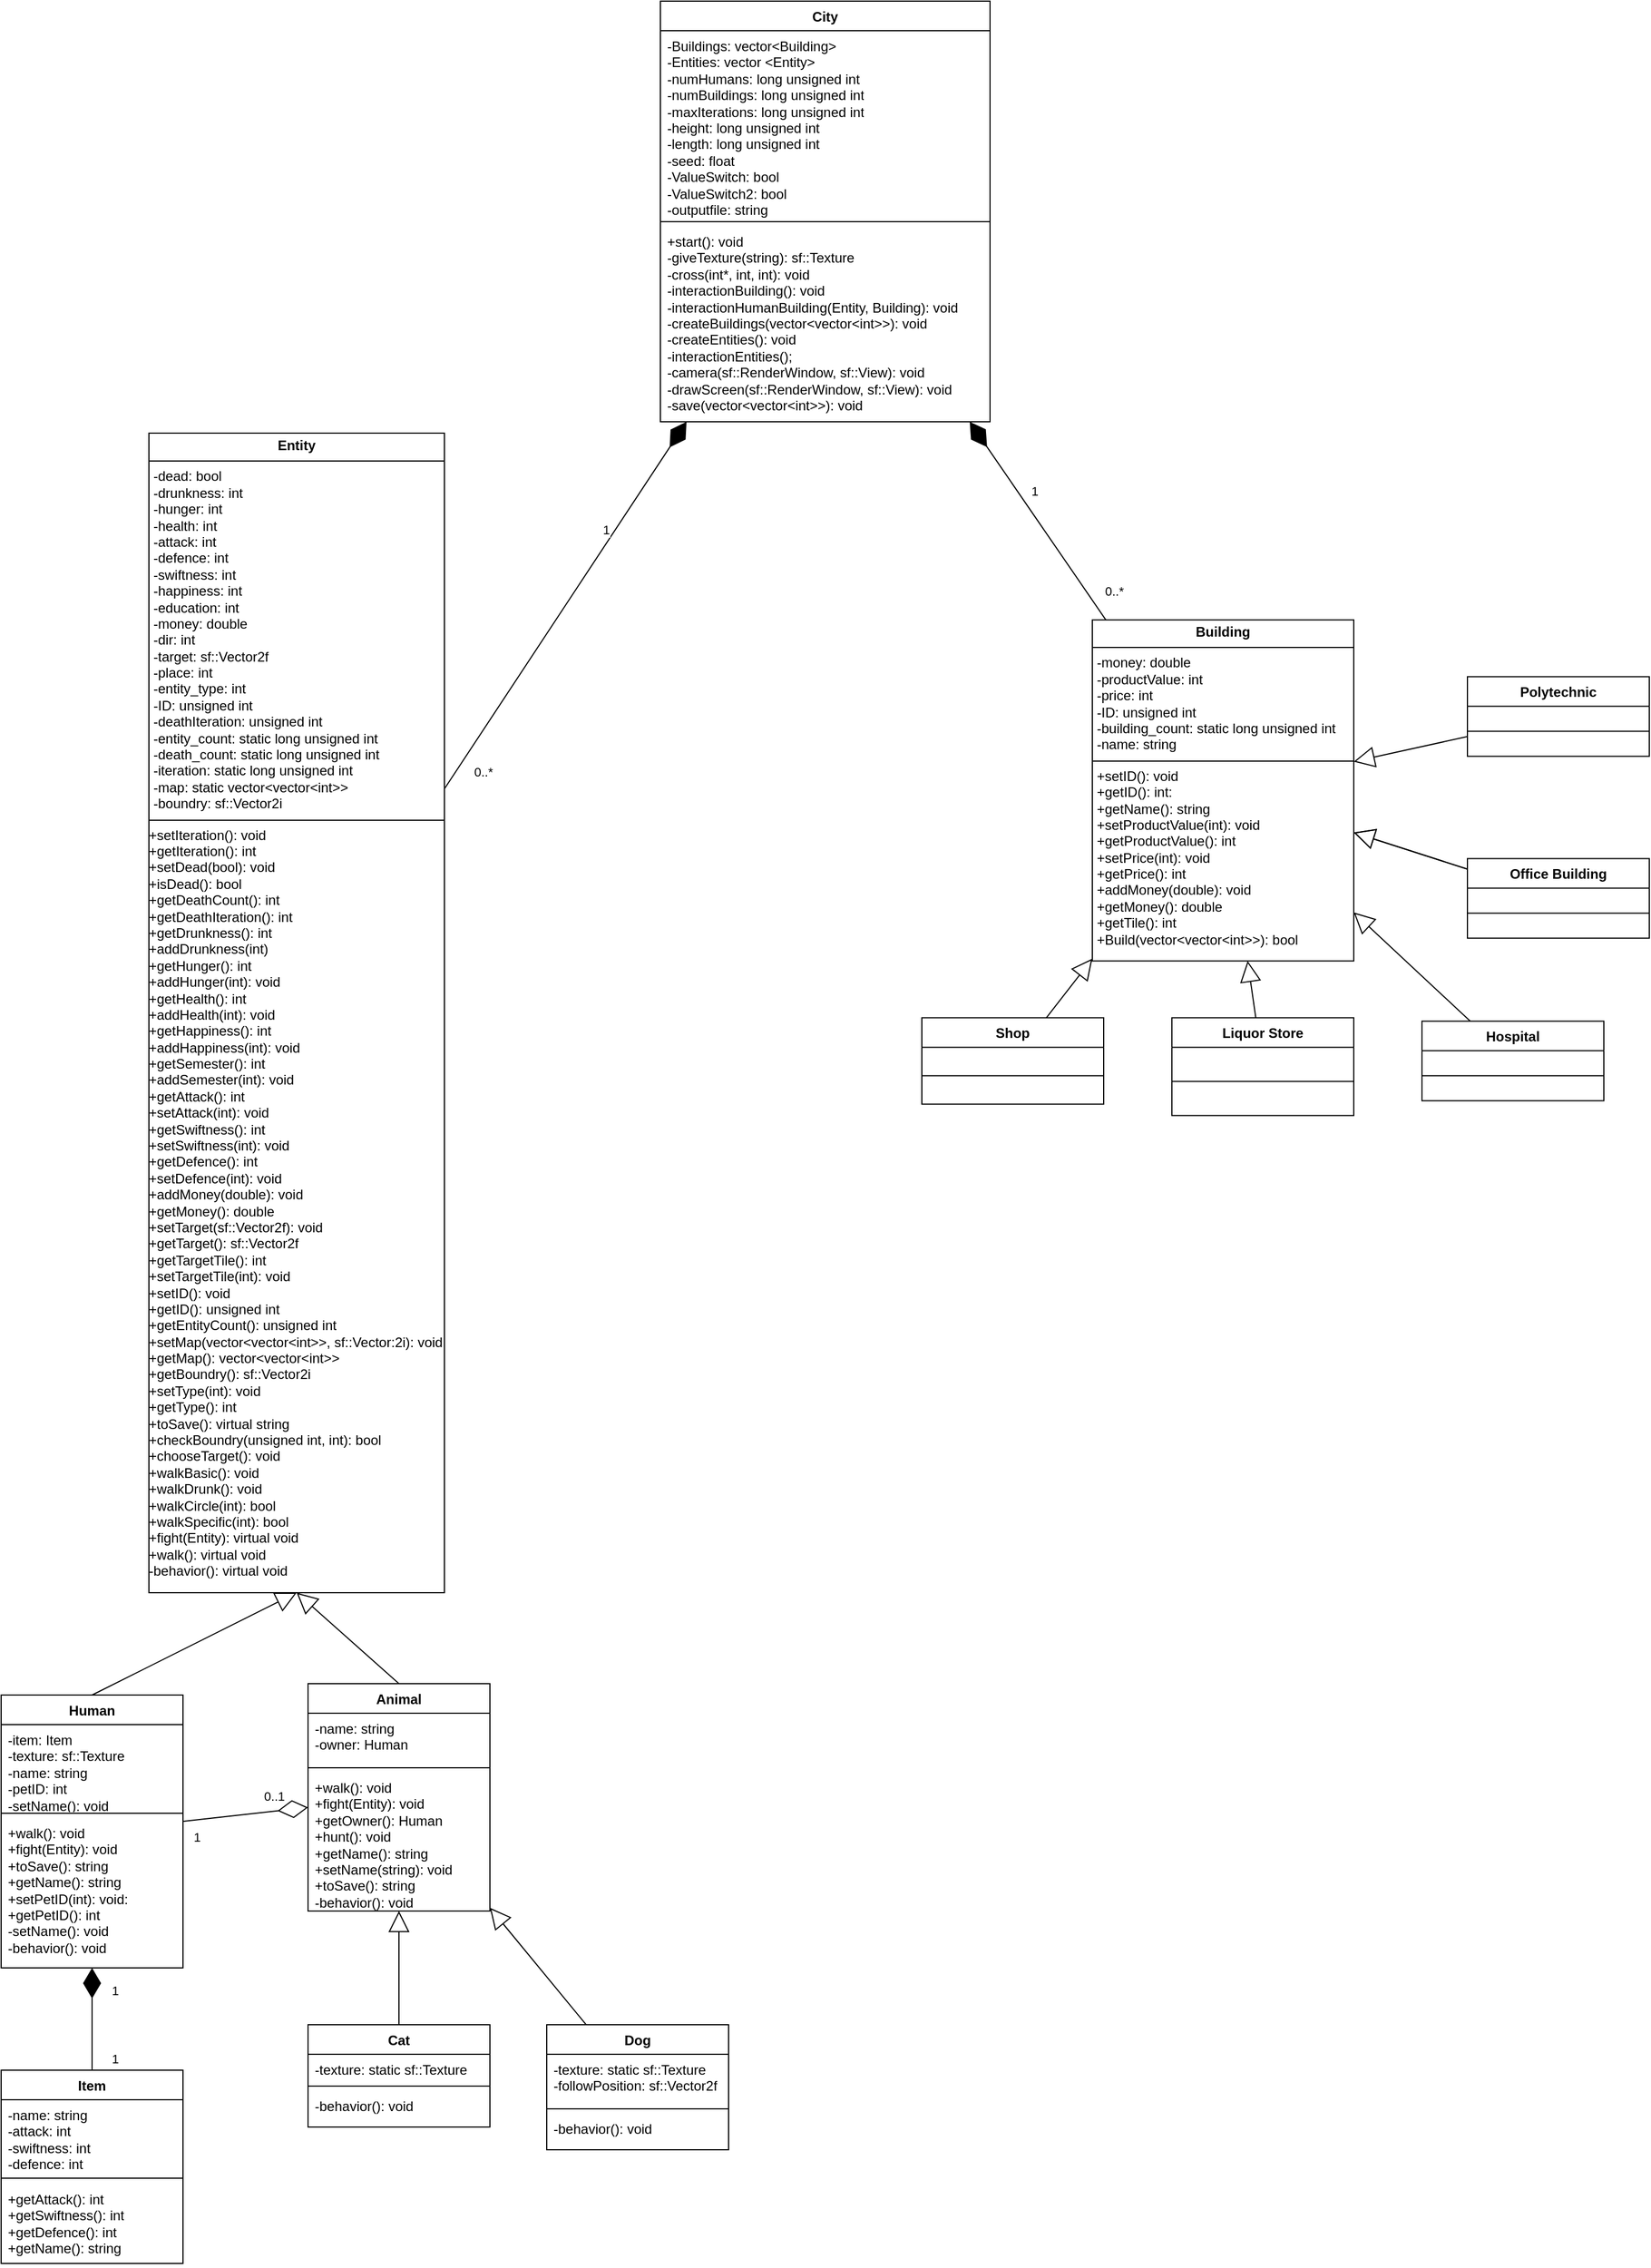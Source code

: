 <mxfile version="27.1.3">
  <diagram name="Strona-1" id="WqWr7oj8qtDDQA3n6tPj">
    <mxGraphModel dx="2084" dy="1318" grid="1" gridSize="10" guides="1" tooltips="1" connect="1" arrows="1" fold="1" page="1" pageScale="1" pageWidth="850" pageHeight="1100" math="0" shadow="0">
      <root>
        <mxCell id="0" />
        <mxCell id="1" parent="0" />
        <mxCell id="xyBOYaujfPxP_l2banWX-1" value="City" style="swimlane;fontStyle=1;align=center;verticalAlign=top;childLayout=stackLayout;horizontal=1;startSize=26;horizontalStack=0;resizeParent=1;resizeParentMax=0;resizeLast=0;collapsible=1;marginBottom=0;whiteSpace=wrap;html=1;" parent="1" vertex="1">
          <mxGeometry x="700" y="30" width="290" height="370" as="geometry">
            <mxRectangle x="560" y="120" width="100" height="30" as="alternateBounds" />
          </mxGeometry>
        </mxCell>
        <mxCell id="xyBOYaujfPxP_l2banWX-2" value="&lt;div&gt;&lt;div&gt;-Buildings: vector&amp;lt;Building&amp;gt;&lt;/div&gt;&lt;div&gt;&lt;div&gt;-Entities: vector &amp;lt;Entity&amp;gt;&lt;/div&gt;&lt;div&gt;-numHumans: long unsigned int&lt;/div&gt;&lt;div&gt;&lt;div&gt;-numBuildings: long unsigned int&lt;/div&gt;&lt;div&gt;&lt;div&gt;-maxIterations: long unsigned int&lt;/div&gt;&lt;div&gt;&lt;div&gt;-height: long unsigned int&lt;/div&gt;&lt;div&gt;&lt;div&gt;-length: long unsigned int&lt;/div&gt;-seed: float&lt;/div&gt;&lt;div&gt;-ValueSwitch: bool&lt;/div&gt;&lt;div&gt;-ValueSwitch2: bool&lt;/div&gt;&lt;div&gt;-outputfile: string&lt;/div&gt;&lt;/div&gt;&lt;/div&gt;&lt;/div&gt;&lt;/div&gt;&lt;/div&gt;" style="text;strokeColor=none;fillColor=none;align=left;verticalAlign=top;spacingLeft=4;spacingRight=4;overflow=hidden;rotatable=0;points=[[0,0.5],[1,0.5]];portConstraint=eastwest;whiteSpace=wrap;html=1;" parent="xyBOYaujfPxP_l2banWX-1" vertex="1">
          <mxGeometry y="26" width="290" height="164" as="geometry" />
        </mxCell>
        <mxCell id="xyBOYaujfPxP_l2banWX-3" value="" style="line;strokeWidth=1;fillColor=none;align=left;verticalAlign=middle;spacingTop=-1;spacingLeft=3;spacingRight=3;rotatable=0;labelPosition=right;points=[];portConstraint=eastwest;strokeColor=inherit;" parent="xyBOYaujfPxP_l2banWX-1" vertex="1">
          <mxGeometry y="190" width="290" height="8" as="geometry" />
        </mxCell>
        <mxCell id="xyBOYaujfPxP_l2banWX-4" value="&lt;div&gt;+start(): void&lt;/div&gt;&lt;div&gt;-giveTexture(string): sf::Texture&lt;/div&gt;&lt;div&gt;-cross(int*, int, int): void&lt;/div&gt;&lt;div&gt;-interactionBuilding(): void&lt;/div&gt;&lt;div&gt;-interactionHumanBuilding(Entity, Building): void&lt;/div&gt;&lt;div&gt;&lt;div&gt;-createBuildings(vector&amp;lt;vector&amp;lt;int&amp;gt;&amp;gt;): void&lt;/div&gt;&lt;div&gt;-createEntities(): void&lt;/div&gt;&lt;div&gt;-interactionEntities();&lt;/div&gt;&lt;/div&gt;&lt;div&gt;-camera(sf::RenderWindow, sf::View): void&lt;/div&gt;&lt;div&gt;-drawScreen(sf::RenderWindow, sf::View): void&lt;/div&gt;&lt;div&gt;-&lt;span class=&quot;html-span xdj266r x11i5rnm xat24cr x1mh8g0r xexx8yu x4uap5 x18d9i69 xkhd6sd x1hl2dhg x16tdsg8 x1vvkbs x4k7w5x x1h91t0o x1h9r5lt x1jfb8zj xv2umb2 x1beo9mf xaigb6o x12ejxvf x3igimt xarpa2k xedcshv x1lytzrv x1t2pt76 x7ja8zs x1qrby5j&quot;&gt;&lt;span dir=&quot;auto&quot; style=&quot;----base-line-clamp-line-height: 20.0px; --lineHeight: 20.0px;&quot; class=&quot;x1lliihq x1plvlek xryxfnj x1n2onr6 x1ji0vk5 x18bv5gf x193iq5w xeuugli x13faqbe x1vvkbs x1s928wv xhkezso x1gmr53x x1cpjm7i x1fgarty x1943h6x x1xmvt09 x6prxxf x1fcty0u xnba3h0 xudqn12 x3x7a5m xq9mrsl&quot;&gt;save(&lt;/span&gt;&lt;/span&gt;vector&amp;lt;vector&amp;lt;int&amp;gt;&amp;gt;&lt;span class=&quot;html-span xdj266r x11i5rnm xat24cr x1mh8g0r xexx8yu x4uap5 x18d9i69 xkhd6sd x1hl2dhg x16tdsg8 x1vvkbs x4k7w5x x1h91t0o x1h9r5lt x1jfb8zj xv2umb2 x1beo9mf xaigb6o x12ejxvf x3igimt xarpa2k xedcshv x1lytzrv x1t2pt76 x7ja8zs x1qrby5j&quot;&gt;&lt;span dir=&quot;auto&quot; style=&quot;----base-line-clamp-line-height: 20.0px; --lineHeight: 20.0px;&quot; class=&quot;x1lliihq x1plvlek xryxfnj x1n2onr6 x1ji0vk5 x18bv5gf x193iq5w xeuugli x13faqbe x1vvkbs x1s928wv xhkezso x1gmr53x x1cpjm7i x1fgarty x1943h6x x1xmvt09 x6prxxf x1fcty0u xnba3h0 xudqn12 x3x7a5m xq9mrsl&quot;&gt;): void&lt;/span&gt;&lt;/span&gt;&lt;/div&gt;&lt;div&gt;&lt;span class=&quot;html-span xdj266r x11i5rnm xat24cr x1mh8g0r xexx8yu x4uap5 x18d9i69 xkhd6sd x1hl2dhg x16tdsg8 x1vvkbs x4k7w5x x1h91t0o x1h9r5lt x1jfb8zj xv2umb2 x1beo9mf xaigb6o x12ejxvf x3igimt xarpa2k xedcshv x1lytzrv x1t2pt76 x7ja8zs x1qrby5j&quot;&gt;&lt;span dir=&quot;auto&quot; style=&quot;----base-line-clamp-line-height: 20.0px; --lineHeight: 20.0px;&quot; class=&quot;x1lliihq x1plvlek xryxfnj x1n2onr6 x1ji0vk5 x18bv5gf x193iq5w xeuugli x13faqbe x1vvkbs x1s928wv xhkezso x1gmr53x x1cpjm7i x1fgarty x1943h6x x1xmvt09 x6prxxf x1fcty0u xnba3h0 xudqn12 x3x7a5m xq9mrsl&quot;&gt;&lt;br&gt;&lt;/span&gt;&lt;/span&gt;&lt;/div&gt;&lt;div&gt;&lt;br&gt;&lt;/div&gt;" style="text;strokeColor=none;fillColor=none;align=left;verticalAlign=top;spacingLeft=4;spacingRight=4;overflow=hidden;rotatable=0;points=[[0,0.5],[1,0.5]];portConstraint=eastwest;whiteSpace=wrap;html=1;" parent="xyBOYaujfPxP_l2banWX-1" vertex="1">
          <mxGeometry y="198" width="290" height="172" as="geometry" />
        </mxCell>
        <mxCell id="xyBOYaujfPxP_l2banWX-5" value="&lt;p style=&quot;margin:0px;margin-top:4px;text-align:center;&quot;&gt;&lt;b&gt;Entity&lt;/b&gt;&lt;/p&gt;&lt;hr size=&quot;1&quot; style=&quot;border-style:solid;&quot;&gt;&lt;p style=&quot;margin: 0px 0px 0px 4px;&quot;&gt;-dead: bool&lt;/p&gt;&lt;p style=&quot;margin: 0px 0px 0px 4px;&quot;&gt;-drunkness: int&lt;/p&gt;&lt;p style=&quot;margin: 0px 0px 0px 4px;&quot;&gt;-hunger: int&lt;/p&gt;&lt;p style=&quot;margin: 0px 0px 0px 4px;&quot;&gt;-health: int&lt;/p&gt;&lt;p style=&quot;margin: 0px 0px 0px 4px;&quot;&gt;-attack: int&lt;/p&gt;&lt;p style=&quot;margin: 0px 0px 0px 4px;&quot;&gt;-defence: int&lt;/p&gt;&lt;p style=&quot;margin: 0px 0px 0px 4px;&quot;&gt;-swiftness: int&lt;/p&gt;&lt;p style=&quot;margin: 0px 0px 0px 4px;&quot;&gt;-happiness: int&lt;/p&gt;&lt;p style=&quot;margin: 0px 0px 0px 4px;&quot;&gt;-education: int&lt;/p&gt;&lt;p style=&quot;margin: 0px 0px 0px 4px;&quot;&gt;-money: double&lt;/p&gt;&lt;p style=&quot;margin: 0px 0px 0px 4px;&quot;&gt;-dir: int&lt;/p&gt;&lt;p style=&quot;margin: 0px 0px 0px 4px;&quot;&gt;-target: sf::Vector2f&lt;/p&gt;&lt;p style=&quot;margin: 0px 0px 0px 4px;&quot;&gt;-place: int&lt;/p&gt;&lt;p style=&quot;margin: 0px 0px 0px 4px;&quot;&gt;-entity_type: int&lt;/p&gt;&lt;p style=&quot;margin: 0px 0px 0px 4px;&quot;&gt;-ID: unsigned int&lt;/p&gt;&lt;p style=&quot;margin: 0px 0px 0px 4px;&quot;&gt;-deathIteration: unsigned int&lt;/p&gt;&lt;p style=&quot;margin: 0px 0px 0px 4px;&quot;&gt;-entity_count: static long unsigned int&lt;/p&gt;&lt;p style=&quot;margin: 0px 0px 0px 4px;&quot;&gt;-death_count: static long unsigned int&lt;/p&gt;&lt;p style=&quot;margin: 0px 0px 0px 4px;&quot;&gt;-iteration: static long unsigned int&lt;/p&gt;&lt;p style=&quot;margin: 0px 0px 0px 4px;&quot;&gt;-map: static vector&amp;lt;vector&amp;lt;int&amp;gt;&amp;gt;&lt;/p&gt;&lt;p style=&quot;margin: 0px 0px 0px 4px;&quot;&gt;-boundry: sf::Vector2i&lt;/p&gt;&lt;hr size=&quot;1&quot; style=&quot;border-style:solid;&quot;&gt;&lt;div&gt;+setIteration(): void&lt;/div&gt;&lt;div&gt;+getIteration(): int&lt;/div&gt;&lt;div&gt;+setDead(bool): void&lt;/div&gt;&lt;div&gt;+isDead(): bool&lt;/div&gt;&lt;div&gt;+getDeathCount(): int&lt;/div&gt;&lt;div&gt;+getDeathIteration(): int&lt;/div&gt;&lt;div&gt;+getDrunkness(): int&lt;/div&gt;&lt;div&gt;+addDrunkness(int)&lt;/div&gt;&lt;div&gt;+getHunger(): int&lt;/div&gt;&lt;div&gt;+addHunger(int): void&lt;/div&gt;&lt;div&gt;+getHealth(): int&lt;/div&gt;&lt;div&gt;+addHealth(int): void&lt;/div&gt;&lt;div&gt;+getHappiness(): int&lt;/div&gt;&lt;div&gt;+addHappiness(int): void&lt;/div&gt;&lt;div&gt;+getSemester(): int&lt;/div&gt;&lt;div&gt;+addSemester(int): void&lt;/div&gt;&lt;div&gt;+getAttack(): int&lt;/div&gt;&lt;div&gt;+setAttack(int): void&lt;/div&gt;&lt;div&gt;+getSwiftness(): int&lt;/div&gt;&lt;div&gt;+setSwiftness(int): void&lt;/div&gt;&lt;div&gt;+getDefence(): int&lt;/div&gt;&lt;div&gt;+setDefence(int): void&lt;/div&gt;&lt;div&gt;+addMoney(double): void&lt;/div&gt;&lt;div&gt;+getMoney(): double&lt;/div&gt;&lt;div&gt;&lt;div&gt;+setTarget(&lt;span style=&quot;background-color: transparent; color: light-dark(rgb(0, 0, 0), rgb(255, 255, 255));&quot;&gt;&lt;/span&gt;&lt;span style=&quot;background-color: transparent; color: light-dark(rgb(0, 0, 0), rgb(255, 255, 255));&quot;&gt;sf::Vector2f&lt;/span&gt;): void&lt;/div&gt;&lt;div&gt;+getTarget(): sf::Vector2f&lt;/div&gt;&lt;div&gt;+getTargetTile(): int&lt;/div&gt;&lt;div&gt;+setTargetTile(int): void&lt;/div&gt;&lt;div&gt;+setID(): void&lt;/div&gt;&lt;div&gt;+getID(): unsigned int&lt;/div&gt;&lt;div&gt;+getEntityCount(): unsigned int&lt;/div&gt;&lt;div&gt;+setMap(vector&amp;lt;vector&amp;lt;int&amp;gt;&amp;gt;, sf::Vector:2i): void&lt;/div&gt;+getMap(): vector&amp;lt;vector&amp;lt;int&amp;gt;&amp;gt;&lt;/div&gt;&lt;div&gt;+getBoundry(): sf::Vector2i&lt;/div&gt;&lt;div&gt;+setType(int): void&lt;/div&gt;&lt;div&gt;+getType(): int&lt;/div&gt;&lt;div&gt;+toSave(): virtual string&lt;/div&gt;&lt;div&gt;+checkBoundry(unsigned int, int): bool&lt;/div&gt;&lt;div&gt;+chooseTarget(): void&lt;/div&gt;&lt;div&gt;+walkBasic(): void&lt;/div&gt;&lt;div&gt;+walkDrunk(): void&lt;/div&gt;&lt;div&gt;+walkCircle(int): bool&lt;/div&gt;&lt;div&gt;+walkSpecific(int): bool&lt;/div&gt;&lt;div&gt;+fight(Entity): virtual void&lt;br&gt;+walk(): virtual void&lt;/div&gt;&lt;div&gt;-behavior(): virtual void&lt;/div&gt;" style="verticalAlign=top;align=left;overflow=fill;html=1;whiteSpace=wrap;" parent="1" vertex="1">
          <mxGeometry x="250" y="410" width="260" height="1020" as="geometry" />
        </mxCell>
        <mxCell id="xyBOYaujfPxP_l2banWX-6" value="&lt;p style=&quot;margin:0px;margin-top:4px;text-align:center;&quot;&gt;&lt;b&gt;Building&lt;/b&gt;&lt;/p&gt;&lt;hr size=&quot;1&quot; style=&quot;border-style:solid;&quot;&gt;&lt;p style=&quot;margin:0px;margin-left:4px;&quot;&gt;-money: double&lt;/p&gt;&lt;p style=&quot;margin:0px;margin-left:4px;&quot;&gt;-productValue: int&lt;/p&gt;&lt;p style=&quot;margin:0px;margin-left:4px;&quot;&gt;-price: int&lt;/p&gt;&lt;p style=&quot;margin:0px;margin-left:4px;&quot;&gt;-ID: unsigned int&lt;/p&gt;&lt;p style=&quot;margin:0px;margin-left:4px;&quot;&gt;-building_count: static long unsigned int&lt;/p&gt;&lt;p style=&quot;margin:0px;margin-left:4px;&quot;&gt;-name: string&lt;/p&gt;&lt;p style=&quot;margin:0px;margin-left:4px;&quot;&gt;&lt;/p&gt;&lt;hr size=&quot;1&quot; style=&quot;border-style:solid;&quot;&gt;&lt;p style=&quot;margin:0px;margin-left:4px;&quot;&gt;+setID(): void&lt;/p&gt;&lt;p style=&quot;margin:0px;margin-left:4px;&quot;&gt;+getID(): int:&lt;/p&gt;&lt;p style=&quot;margin:0px;margin-left:4px;&quot;&gt;+getName(): string&lt;/p&gt;&lt;p style=&quot;margin:0px;margin-left:4px;&quot;&gt;+setProductValue(int): void&lt;/p&gt;&lt;p style=&quot;margin:0px;margin-left:4px;&quot;&gt;+getProductValue(): int&lt;/p&gt;&lt;p style=&quot;margin:0px;margin-left:4px;&quot;&gt;+setPrice(int): void&lt;/p&gt;&lt;p style=&quot;margin:0px;margin-left:4px;&quot;&gt;+getPrice(): int&lt;/p&gt;&lt;p style=&quot;margin:0px;margin-left:4px;&quot;&gt;+addMoney(double): void&lt;/p&gt;&lt;p style=&quot;margin:0px;margin-left:4px;&quot;&gt;+getMoney(): double&lt;/p&gt;&lt;p style=&quot;margin:0px;margin-left:4px;&quot;&gt;+getTile(): int&lt;/p&gt;&lt;p style=&quot;margin:0px;margin-left:4px;&quot;&gt;+Build(vector&amp;lt;vector&amp;lt;int&amp;gt;&amp;gt;): bool&lt;/p&gt;" style="verticalAlign=top;align=left;overflow=fill;html=1;whiteSpace=wrap;" parent="1" vertex="1">
          <mxGeometry x="1080" y="574.29" width="230" height="300" as="geometry" />
        </mxCell>
        <mxCell id="xyBOYaujfPxP_l2banWX-7" value="Human" style="swimlane;fontStyle=1;align=center;verticalAlign=top;childLayout=stackLayout;horizontal=1;startSize=26;horizontalStack=0;resizeParent=1;resizeParentMax=0;resizeLast=0;collapsible=1;marginBottom=0;whiteSpace=wrap;html=1;" parent="1" vertex="1">
          <mxGeometry x="120" y="1520" width="160" height="240" as="geometry">
            <mxRectangle x="140" y="680" width="80" height="30" as="alternateBounds" />
          </mxGeometry>
        </mxCell>
        <mxCell id="xyBOYaujfPxP_l2banWX-8" value="&lt;div&gt;&lt;span style=&quot;background-color: transparent; color: light-dark(rgb(0, 0, 0), rgb(255, 255, 255));&quot;&gt;-item: Item&lt;/span&gt;&lt;/div&gt;&lt;div&gt;-texture: sf::Texture&lt;/div&gt;&lt;div&gt;-name: string&lt;/div&gt;&lt;div&gt;-petID: int&lt;/div&gt;&lt;div&gt;-setName(): void&lt;/div&gt;" style="text;strokeColor=none;fillColor=none;align=left;verticalAlign=top;spacingLeft=4;spacingRight=4;overflow=hidden;rotatable=0;points=[[0,0.5],[1,0.5]];portConstraint=eastwest;whiteSpace=wrap;html=1;" parent="xyBOYaujfPxP_l2banWX-7" vertex="1">
          <mxGeometry y="26" width="160" height="74" as="geometry" />
        </mxCell>
        <mxCell id="xyBOYaujfPxP_l2banWX-9" value="" style="line;strokeWidth=1;fillColor=none;align=left;verticalAlign=middle;spacingTop=-1;spacingLeft=3;spacingRight=3;rotatable=0;labelPosition=right;points=[];portConstraint=eastwest;strokeColor=inherit;" parent="xyBOYaujfPxP_l2banWX-7" vertex="1">
          <mxGeometry y="100" width="160" height="8" as="geometry" />
        </mxCell>
        <mxCell id="xyBOYaujfPxP_l2banWX-10" value="&lt;div&gt;+walk(): void&lt;/div&gt;&lt;div&gt;+fight(Entity): void&lt;/div&gt;&lt;div&gt;+toSave(): string&lt;/div&gt;&lt;div&gt;+getName(): string&lt;/div&gt;&lt;div&gt;+setPetID(int): void:&lt;/div&gt;&lt;div&gt;+getPetID(): int&lt;/div&gt;&lt;div&gt;-setName(): void&lt;/div&gt;&lt;div&gt;-behavior(): void&lt;/div&gt;" style="text;strokeColor=none;fillColor=none;align=left;verticalAlign=top;spacingLeft=4;spacingRight=4;overflow=hidden;rotatable=0;points=[[0,0.5],[1,0.5]];portConstraint=eastwest;whiteSpace=wrap;html=1;" parent="xyBOYaujfPxP_l2banWX-7" vertex="1">
          <mxGeometry y="108" width="160" height="132" as="geometry" />
        </mxCell>
        <mxCell id="xyBOYaujfPxP_l2banWX-11" value="Animal" style="swimlane;fontStyle=1;align=center;verticalAlign=top;childLayout=stackLayout;horizontal=1;startSize=26;horizontalStack=0;resizeParent=1;resizeParentMax=0;resizeLast=0;collapsible=1;marginBottom=0;whiteSpace=wrap;html=1;" parent="1" vertex="1">
          <mxGeometry x="390" y="1510" width="160" height="200" as="geometry" />
        </mxCell>
        <mxCell id="xyBOYaujfPxP_l2banWX-12" value="&lt;div&gt;&lt;span style=&quot;background-color: transparent; color: light-dark(rgb(0, 0, 0), rgb(255, 255, 255));&quot;&gt;-name: string&lt;/span&gt;&lt;/div&gt;&lt;div&gt;&lt;span style=&quot;background-color: transparent; color: light-dark(rgb(0, 0, 0), rgb(255, 255, 255));&quot;&gt;-owner: Human&lt;/span&gt;&lt;/div&gt;" style="text;strokeColor=none;fillColor=none;align=left;verticalAlign=top;spacingLeft=4;spacingRight=4;overflow=hidden;rotatable=0;points=[[0,0.5],[1,0.5]];portConstraint=eastwest;whiteSpace=wrap;html=1;" parent="xyBOYaujfPxP_l2banWX-11" vertex="1">
          <mxGeometry y="26" width="160" height="44" as="geometry" />
        </mxCell>
        <mxCell id="xyBOYaujfPxP_l2banWX-13" value="" style="line;strokeWidth=1;fillColor=none;align=left;verticalAlign=middle;spacingTop=-1;spacingLeft=3;spacingRight=3;rotatable=0;labelPosition=right;points=[];portConstraint=eastwest;strokeColor=inherit;" parent="xyBOYaujfPxP_l2banWX-11" vertex="1">
          <mxGeometry y="70" width="160" height="8" as="geometry" />
        </mxCell>
        <mxCell id="xyBOYaujfPxP_l2banWX-14" value="&lt;div&gt;+walk(): void&lt;/div&gt;&lt;div&gt;+fight(Entity): void&lt;/div&gt;&lt;div&gt;+getOwner(): Human&lt;/div&gt;&lt;div&gt;+hunt(): void&lt;/div&gt;&lt;div&gt;+getName(): string&lt;/div&gt;&lt;div&gt;+setName(string): void&lt;/div&gt;&lt;div&gt;+toSave(): string&lt;/div&gt;&lt;div&gt;-behavior(): void&lt;/div&gt;" style="text;strokeColor=none;fillColor=none;align=left;verticalAlign=top;spacingLeft=4;spacingRight=4;overflow=hidden;rotatable=0;points=[[0,0.5],[1,0.5]];portConstraint=eastwest;whiteSpace=wrap;html=1;" parent="xyBOYaujfPxP_l2banWX-11" vertex="1">
          <mxGeometry y="78" width="160" height="122" as="geometry" />
        </mxCell>
        <mxCell id="xyBOYaujfPxP_l2banWX-15" value="Item" style="swimlane;fontStyle=1;align=center;verticalAlign=top;childLayout=stackLayout;horizontal=1;startSize=26;horizontalStack=0;resizeParent=1;resizeParentMax=0;resizeLast=0;collapsible=1;marginBottom=0;whiteSpace=wrap;html=1;" parent="1" vertex="1">
          <mxGeometry x="120" y="1850" width="160" height="170" as="geometry" />
        </mxCell>
        <mxCell id="xyBOYaujfPxP_l2banWX-16" value="&lt;div&gt;-name: string&lt;/div&gt;&lt;div&gt;-attack: int&lt;/div&gt;&lt;div&gt;-swiftness: int&lt;/div&gt;&lt;div&gt;-defence: int&lt;/div&gt;" style="text;strokeColor=none;fillColor=none;align=left;verticalAlign=top;spacingLeft=4;spacingRight=4;overflow=hidden;rotatable=0;points=[[0,0.5],[1,0.5]];portConstraint=eastwest;whiteSpace=wrap;html=1;" parent="xyBOYaujfPxP_l2banWX-15" vertex="1">
          <mxGeometry y="26" width="160" height="64" as="geometry" />
        </mxCell>
        <mxCell id="xyBOYaujfPxP_l2banWX-17" value="" style="line;strokeWidth=1;fillColor=none;align=left;verticalAlign=middle;spacingTop=-1;spacingLeft=3;spacingRight=3;rotatable=0;labelPosition=right;points=[];portConstraint=eastwest;strokeColor=inherit;" parent="xyBOYaujfPxP_l2banWX-15" vertex="1">
          <mxGeometry y="90" width="160" height="10" as="geometry" />
        </mxCell>
        <mxCell id="xyBOYaujfPxP_l2banWX-18" value="+getAttack(): int&lt;div&gt;+getSwiftness(): int&lt;/div&gt;&lt;div&gt;+getDefence(): int&lt;/div&gt;&lt;div&gt;+getName(): string&lt;/div&gt;" style="text;strokeColor=none;fillColor=none;align=left;verticalAlign=top;spacingLeft=4;spacingRight=4;overflow=hidden;rotatable=0;points=[[0,0.5],[1,0.5]];portConstraint=eastwest;whiteSpace=wrap;html=1;" parent="xyBOYaujfPxP_l2banWX-15" vertex="1">
          <mxGeometry y="100" width="160" height="70" as="geometry" />
        </mxCell>
        <mxCell id="xyBOYaujfPxP_l2banWX-19" value="" style="endArrow=block;endSize=16;endFill=0;html=1;rounded=0;entryX=0.5;entryY=1;entryDx=0;entryDy=0;exitX=0.5;exitY=0;exitDx=0;exitDy=0;" parent="1" source="xyBOYaujfPxP_l2banWX-7" target="xyBOYaujfPxP_l2banWX-5" edge="1">
          <mxGeometry width="160" relative="1" as="geometry">
            <mxPoint x="210" y="890" as="sourcePoint" />
            <mxPoint x="265" y="845" as="targetPoint" />
          </mxGeometry>
        </mxCell>
        <mxCell id="xyBOYaujfPxP_l2banWX-20" value="" style="endArrow=block;endSize=16;endFill=0;html=1;rounded=0;entryX=0.5;entryY=1;entryDx=0;entryDy=0;exitX=0.5;exitY=0;exitDx=0;exitDy=0;" parent="1" source="xyBOYaujfPxP_l2banWX-11" target="xyBOYaujfPxP_l2banWX-5" edge="1">
          <mxGeometry width="160" relative="1" as="geometry">
            <mxPoint x="490" y="840" as="sourcePoint" />
            <mxPoint x="490" y="760" as="targetPoint" />
          </mxGeometry>
        </mxCell>
        <mxCell id="xyBOYaujfPxP_l2banWX-21" value="&lt;div&gt;Shop&lt;/div&gt;" style="swimlane;fontStyle=1;align=center;verticalAlign=top;childLayout=stackLayout;horizontal=1;startSize=26;horizontalStack=0;resizeParent=1;resizeParentMax=0;resizeLast=0;collapsible=1;marginBottom=0;whiteSpace=wrap;html=1;" parent="1" vertex="1">
          <mxGeometry x="930" y="924.29" width="160" height="76" as="geometry" />
        </mxCell>
        <mxCell id="xyBOYaujfPxP_l2banWX-22" value="" style="line;strokeWidth=1;fillColor=none;align=left;verticalAlign=middle;spacingTop=-1;spacingLeft=3;spacingRight=3;rotatable=0;labelPosition=right;points=[];portConstraint=eastwest;strokeColor=inherit;" parent="xyBOYaujfPxP_l2banWX-21" vertex="1">
          <mxGeometry y="26" width="160" height="50" as="geometry" />
        </mxCell>
        <mxCell id="xyBOYaujfPxP_l2banWX-23" value="Liquor Store" style="swimlane;fontStyle=1;align=center;verticalAlign=top;childLayout=stackLayout;horizontal=1;startSize=26;horizontalStack=0;resizeParent=1;resizeParentMax=0;resizeLast=0;collapsible=1;marginBottom=0;whiteSpace=wrap;html=1;" parent="1" vertex="1">
          <mxGeometry x="1150" y="924.29" width="160" height="86" as="geometry" />
        </mxCell>
        <mxCell id="xyBOYaujfPxP_l2banWX-24" value="" style="line;strokeWidth=1;fillColor=none;align=left;verticalAlign=middle;spacingTop=-1;spacingLeft=3;spacingRight=3;rotatable=0;labelPosition=right;points=[];portConstraint=eastwest;strokeColor=inherit;" parent="xyBOYaujfPxP_l2banWX-23" vertex="1">
          <mxGeometry y="26" width="160" height="60" as="geometry" />
        </mxCell>
        <mxCell id="xyBOYaujfPxP_l2banWX-29" value="" style="endArrow=block;endSize=16;endFill=0;html=1;rounded=0;" parent="1" source="xyBOYaujfPxP_l2banWX-21" target="xyBOYaujfPxP_l2banWX-6" edge="1">
          <mxGeometry width="160" relative="1" as="geometry">
            <mxPoint x="1000" y="854.29" as="sourcePoint" />
            <mxPoint x="951" y="795.29" as="targetPoint" />
          </mxGeometry>
        </mxCell>
        <mxCell id="xyBOYaujfPxP_l2banWX-30" value="" style="endArrow=block;endSize=16;endFill=0;html=1;rounded=0;" parent="1" source="xyBOYaujfPxP_l2banWX-23" target="xyBOYaujfPxP_l2banWX-6" edge="1">
          <mxGeometry width="160" relative="1" as="geometry">
            <mxPoint x="1137" y="604.29" as="sourcePoint" />
            <mxPoint x="1162" y="544.29" as="targetPoint" />
          </mxGeometry>
        </mxCell>
        <mxCell id="xyBOYaujfPxP_l2banWX-31" value="" style="endArrow=block;endSize=16;endFill=0;html=1;rounded=0;" parent="1" source="luDhFU78j-6fOeD2awXC-18" target="xyBOYaujfPxP_l2banWX-6" edge="1">
          <mxGeometry width="160" relative="1" as="geometry">
            <mxPoint x="1455.294" y="934.29" as="sourcePoint" />
            <mxPoint x="1172" y="554.29" as="targetPoint" />
          </mxGeometry>
        </mxCell>
        <mxCell id="xyBOYaujfPxP_l2banWX-32" value="" style="endArrow=block;endSize=16;endFill=0;html=1;rounded=0;" parent="1" source="xyBOYaujfPxP_l2banWX-27" target="xyBOYaujfPxP_l2banWX-6" edge="1">
          <mxGeometry width="160" relative="1" as="geometry">
            <mxPoint x="1157" y="624.29" as="sourcePoint" />
            <mxPoint x="1182" y="564.29" as="targetPoint" />
          </mxGeometry>
        </mxCell>
        <mxCell id="xyBOYaujfPxP_l2banWX-33" value="1" style="endArrow=diamondThin;endFill=1;endSize=24;html=1;rounded=0;" parent="1" source="xyBOYaujfPxP_l2banWX-15" target="xyBOYaujfPxP_l2banWX-7" edge="1">
          <mxGeometry x="-0.778" y="-20" width="160" relative="1" as="geometry">
            <mxPoint x="220" y="1130" as="sourcePoint" />
            <mxPoint x="380" y="1130" as="targetPoint" />
            <mxPoint as="offset" />
          </mxGeometry>
        </mxCell>
        <mxCell id="xyBOYaujfPxP_l2banWX-34" value="1" style="edgeLabel;html=1;align=center;verticalAlign=middle;resizable=0;points=[];" parent="xyBOYaujfPxP_l2banWX-33" vertex="1" connectable="0">
          <mxGeometry x="0.196" y="-2" relative="1" as="geometry">
            <mxPoint x="18" y="-16" as="offset" />
          </mxGeometry>
        </mxCell>
        <mxCell id="xyBOYaujfPxP_l2banWX-35" value="1" style="endArrow=diamondThin;endFill=0;endSize=24;html=1;rounded=0;" parent="1" source="xyBOYaujfPxP_l2banWX-7" target="xyBOYaujfPxP_l2banWX-11" edge="1">
          <mxGeometry x="-0.818" y="-15" width="160" relative="1" as="geometry">
            <mxPoint x="860" y="1420" as="sourcePoint" />
            <mxPoint x="750" y="1420" as="targetPoint" />
            <mxPoint as="offset" />
          </mxGeometry>
        </mxCell>
        <mxCell id="xyBOYaujfPxP_l2banWX-36" value="0..1" style="edgeLabel;html=1;align=center;verticalAlign=middle;resizable=0;points=[];" parent="xyBOYaujfPxP_l2banWX-35" vertex="1" connectable="0">
          <mxGeometry x="-0.187" y="1" relative="1" as="geometry">
            <mxPoint x="35" y="-16" as="offset" />
          </mxGeometry>
        </mxCell>
        <mxCell id="xyBOYaujfPxP_l2banWX-37" value="0..*" style="endArrow=diamondThin;endFill=1;endSize=24;html=1;rounded=0;" parent="1" source="xyBOYaujfPxP_l2banWX-5" target="xyBOYaujfPxP_l2banWX-1" edge="1">
          <mxGeometry x="-0.841" y="-20" width="160" relative="1" as="geometry">
            <mxPoint x="290" y="636" as="sourcePoint" />
            <mxPoint x="790" y="699.767" as="targetPoint" />
            <mxPoint as="offset" />
          </mxGeometry>
        </mxCell>
        <mxCell id="xyBOYaujfPxP_l2banWX-38" value="1" style="edgeLabel;html=1;align=center;verticalAlign=middle;resizable=0;points=[];" parent="xyBOYaujfPxP_l2banWX-37" vertex="1" connectable="0">
          <mxGeometry x="0.196" y="-2" relative="1" as="geometry">
            <mxPoint x="13" y="-36" as="offset" />
          </mxGeometry>
        </mxCell>
        <mxCell id="xyBOYaujfPxP_l2banWX-39" value="0..*" style="endArrow=diamondThin;endFill=1;endSize=24;html=1;rounded=0;" parent="1" source="xyBOYaujfPxP_l2banWX-6" target="xyBOYaujfPxP_l2banWX-1" edge="1">
          <mxGeometry x="-0.841" y="-20" width="160" relative="1" as="geometry">
            <mxPoint x="630" y="249" as="sourcePoint" />
            <mxPoint x="770" y="160" as="targetPoint" />
            <mxPoint as="offset" />
          </mxGeometry>
        </mxCell>
        <mxCell id="xyBOYaujfPxP_l2banWX-40" value="1" style="edgeLabel;html=1;align=center;verticalAlign=middle;resizable=0;points=[];" parent="xyBOYaujfPxP_l2banWX-39" vertex="1" connectable="0">
          <mxGeometry x="0.196" y="-2" relative="1" as="geometry">
            <mxPoint x="7" y="-8" as="offset" />
          </mxGeometry>
        </mxCell>
        <mxCell id="luDhFU78j-6fOeD2awXC-6" value="" style="endArrow=block;endSize=16;endFill=0;html=1;rounded=0;" edge="1" parent="1" source="luDhFU78j-6fOeD2awXC-10" target="xyBOYaujfPxP_l2banWX-11">
          <mxGeometry width="160" relative="1" as="geometry">
            <mxPoint x="470" y="1800" as="sourcePoint" />
            <mxPoint x="590" y="1680" as="targetPoint" />
          </mxGeometry>
        </mxCell>
        <mxCell id="luDhFU78j-6fOeD2awXC-7" value="" style="endArrow=block;endSize=16;endFill=0;html=1;rounded=0;" edge="1" parent="1" source="luDhFU78j-6fOeD2awXC-14" target="xyBOYaujfPxP_l2banWX-11">
          <mxGeometry width="160" relative="1" as="geometry">
            <mxPoint x="670" y="1800" as="sourcePoint" />
            <mxPoint x="780" y="1730" as="targetPoint" />
          </mxGeometry>
        </mxCell>
        <mxCell id="luDhFU78j-6fOeD2awXC-10" value="Cat" style="swimlane;fontStyle=1;align=center;verticalAlign=top;childLayout=stackLayout;horizontal=1;startSize=26;horizontalStack=0;resizeParent=1;resizeParentMax=0;resizeLast=0;collapsible=1;marginBottom=0;whiteSpace=wrap;html=1;" vertex="1" parent="1">
          <mxGeometry x="390" y="1810" width="160" height="90" as="geometry" />
        </mxCell>
        <mxCell id="luDhFU78j-6fOeD2awXC-11" value="&lt;div&gt;&lt;span style=&quot;background-color: transparent; color: light-dark(rgb(0, 0, 0), rgb(255, 255, 255));&quot;&gt;-texture: static sf::Texture&lt;/span&gt;&lt;/div&gt;" style="text;strokeColor=none;fillColor=none;align=left;verticalAlign=top;spacingLeft=4;spacingRight=4;overflow=hidden;rotatable=0;points=[[0,0.5],[1,0.5]];portConstraint=eastwest;whiteSpace=wrap;html=1;" vertex="1" parent="luDhFU78j-6fOeD2awXC-10">
          <mxGeometry y="26" width="160" height="24" as="geometry" />
        </mxCell>
        <mxCell id="luDhFU78j-6fOeD2awXC-12" value="" style="line;strokeWidth=1;fillColor=none;align=left;verticalAlign=middle;spacingTop=-1;spacingLeft=3;spacingRight=3;rotatable=0;labelPosition=right;points=[];portConstraint=eastwest;strokeColor=inherit;" vertex="1" parent="luDhFU78j-6fOeD2awXC-10">
          <mxGeometry y="50" width="160" height="8" as="geometry" />
        </mxCell>
        <mxCell id="luDhFU78j-6fOeD2awXC-13" value="&lt;div&gt;&lt;div&gt;-behavior(): void&lt;/div&gt;&lt;/div&gt;&lt;div&gt;&lt;br&gt;&lt;/div&gt;" style="text;strokeColor=none;fillColor=none;align=left;verticalAlign=top;spacingLeft=4;spacingRight=4;overflow=hidden;rotatable=0;points=[[0,0.5],[1,0.5]];portConstraint=eastwest;whiteSpace=wrap;html=1;" vertex="1" parent="luDhFU78j-6fOeD2awXC-10">
          <mxGeometry y="58" width="160" height="32" as="geometry" />
        </mxCell>
        <mxCell id="luDhFU78j-6fOeD2awXC-14" value="Dog" style="swimlane;fontStyle=1;align=center;verticalAlign=top;childLayout=stackLayout;horizontal=1;startSize=26;horizontalStack=0;resizeParent=1;resizeParentMax=0;resizeLast=0;collapsible=1;marginBottom=0;whiteSpace=wrap;html=1;" vertex="1" parent="1">
          <mxGeometry x="600" y="1810" width="160" height="110" as="geometry" />
        </mxCell>
        <mxCell id="luDhFU78j-6fOeD2awXC-15" value="&lt;div&gt;&lt;span style=&quot;background-color: transparent; color: light-dark(rgb(0, 0, 0), rgb(255, 255, 255));&quot;&gt;-texture: static sf::Texture&lt;/span&gt;&lt;/div&gt;&lt;div&gt;&lt;span style=&quot;background-color: transparent; color: light-dark(rgb(0, 0, 0), rgb(255, 255, 255));&quot;&gt;-followPosition: sf::Vector2f&lt;/span&gt;&lt;/div&gt;" style="text;strokeColor=none;fillColor=none;align=left;verticalAlign=top;spacingLeft=4;spacingRight=4;overflow=hidden;rotatable=0;points=[[0,0.5],[1,0.5]];portConstraint=eastwest;whiteSpace=wrap;html=1;" vertex="1" parent="luDhFU78j-6fOeD2awXC-14">
          <mxGeometry y="26" width="160" height="44" as="geometry" />
        </mxCell>
        <mxCell id="luDhFU78j-6fOeD2awXC-16" value="" style="line;strokeWidth=1;fillColor=none;align=left;verticalAlign=middle;spacingTop=-1;spacingLeft=3;spacingRight=3;rotatable=0;labelPosition=right;points=[];portConstraint=eastwest;strokeColor=inherit;" vertex="1" parent="luDhFU78j-6fOeD2awXC-14">
          <mxGeometry y="70" width="160" height="8" as="geometry" />
        </mxCell>
        <mxCell id="luDhFU78j-6fOeD2awXC-17" value="&lt;div&gt;-behavior(): void&lt;/div&gt;&lt;div&gt;&lt;br&gt;&lt;/div&gt;" style="text;strokeColor=none;fillColor=none;align=left;verticalAlign=top;spacingLeft=4;spacingRight=4;overflow=hidden;rotatable=0;points=[[0,0.5],[1,0.5]];portConstraint=eastwest;whiteSpace=wrap;html=1;" vertex="1" parent="luDhFU78j-6fOeD2awXC-14">
          <mxGeometry y="78" width="160" height="32" as="geometry" />
        </mxCell>
        <mxCell id="luDhFU78j-6fOeD2awXC-18" value="Hospital" style="swimlane;fontStyle=1;align=center;verticalAlign=top;childLayout=stackLayout;horizontal=1;startSize=26;horizontalStack=0;resizeParent=1;resizeParentMax=0;resizeLast=0;collapsible=1;marginBottom=0;whiteSpace=wrap;html=1;" vertex="1" parent="1">
          <mxGeometry x="1370" y="927.29" width="160" height="70" as="geometry" />
        </mxCell>
        <mxCell id="luDhFU78j-6fOeD2awXC-19" value="" style="line;strokeWidth=1;fillColor=none;align=left;verticalAlign=middle;spacingTop=-1;spacingLeft=3;spacingRight=3;rotatable=0;labelPosition=right;points=[];portConstraint=eastwest;strokeColor=inherit;" vertex="1" parent="luDhFU78j-6fOeD2awXC-18">
          <mxGeometry y="26" width="160" height="44" as="geometry" />
        </mxCell>
        <mxCell id="luDhFU78j-6fOeD2awXC-20" value="Polytechnic" style="swimlane;fontStyle=1;align=center;verticalAlign=top;childLayout=stackLayout;horizontal=1;startSize=26;horizontalStack=0;resizeParent=1;resizeParentMax=0;resizeLast=0;collapsible=1;marginBottom=0;whiteSpace=wrap;html=1;" vertex="1" parent="1">
          <mxGeometry x="1410" y="624.29" width="160" height="70" as="geometry" />
        </mxCell>
        <mxCell id="luDhFU78j-6fOeD2awXC-21" value="" style="line;strokeWidth=1;fillColor=none;align=left;verticalAlign=middle;spacingTop=-1;spacingLeft=3;spacingRight=3;rotatable=0;labelPosition=right;points=[];portConstraint=eastwest;strokeColor=inherit;" vertex="1" parent="luDhFU78j-6fOeD2awXC-20">
          <mxGeometry y="26" width="160" height="44" as="geometry" />
        </mxCell>
        <mxCell id="luDhFU78j-6fOeD2awXC-22" value="" style="endArrow=block;endSize=16;endFill=0;html=1;rounded=0;" edge="1" parent="1" source="xyBOYaujfPxP_l2banWX-27" target="xyBOYaujfPxP_l2banWX-6">
          <mxGeometry width="160" relative="1" as="geometry">
            <mxPoint x="1630" y="824.29" as="sourcePoint" />
            <mxPoint x="1400" y="894.29" as="targetPoint" />
          </mxGeometry>
        </mxCell>
        <mxCell id="luDhFU78j-6fOeD2awXC-23" value="" style="endArrow=block;endSize=16;endFill=0;html=1;rounded=0;" edge="1" parent="1" source="luDhFU78j-6fOeD2awXC-20" target="xyBOYaujfPxP_l2banWX-6">
          <mxGeometry width="160" relative="1" as="geometry">
            <mxPoint x="1595" y="820.29" as="sourcePoint" />
            <mxPoint x="1310" y="752.29" as="targetPoint" />
          </mxGeometry>
        </mxCell>
        <mxCell id="xyBOYaujfPxP_l2banWX-27" value="Office Building" style="swimlane;fontStyle=1;align=center;verticalAlign=top;childLayout=stackLayout;horizontal=1;startSize=26;horizontalStack=0;resizeParent=1;resizeParentMax=0;resizeLast=0;collapsible=1;marginBottom=0;whiteSpace=wrap;html=1;" parent="1" vertex="1">
          <mxGeometry x="1410" y="784.29" width="160" height="70" as="geometry" />
        </mxCell>
        <mxCell id="xyBOYaujfPxP_l2banWX-28" value="" style="line;strokeWidth=1;fillColor=none;align=left;verticalAlign=middle;spacingTop=-1;spacingLeft=3;spacingRight=3;rotatable=0;labelPosition=right;points=[];portConstraint=eastwest;strokeColor=inherit;" parent="xyBOYaujfPxP_l2banWX-27" vertex="1">
          <mxGeometry y="26" width="160" height="44" as="geometry" />
        </mxCell>
      </root>
    </mxGraphModel>
  </diagram>
</mxfile>
